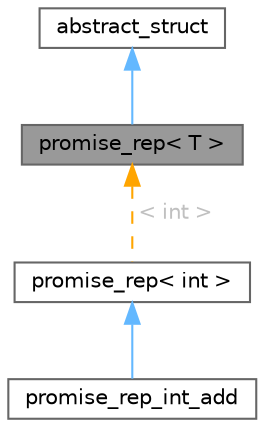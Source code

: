 digraph "promise_rep&lt; T &gt;"
{
 // LATEX_PDF_SIZE
  bgcolor="transparent";
  edge [fontname=Helvetica,fontsize=10,labelfontname=Helvetica,labelfontsize=10];
  node [fontname=Helvetica,fontsize=10,shape=box,height=0.2,width=0.4];
  Node1 [id="Node000001",label="promise_rep\< T \>",height=0.2,width=0.4,color="gray40", fillcolor="grey60", style="filled", fontcolor="black",tooltip=" "];
  Node2 -> Node1 [id="edge1_Node000001_Node000002",dir="back",color="steelblue1",style="solid",tooltip=" "];
  Node2 [id="Node000002",label="abstract_struct",height=0.2,width=0.4,color="gray40", fillcolor="white", style="filled",URL="$structabstract__struct.html",tooltip="Structure representing an abstract object with a reference count."];
  Node1 -> Node3 [id="edge2_Node000001_Node000003",dir="back",color="orange",style="dashed",tooltip=" ",label=" \< int \>",fontcolor="grey" ];
  Node3 [id="Node000003",label="promise_rep\< int \>",height=0.2,width=0.4,color="gray40", fillcolor="white", style="filled",URL="$classpromise__rep.html",tooltip=" "];
  Node3 -> Node4 [id="edge3_Node000003_Node000004",dir="back",color="steelblue1",style="solid",tooltip=" "];
  Node4 [id="Node000004",label="promise_rep_int_add",height=0.2,width=0.4,color="gray40", fillcolor="white", style="filled",URL="$classpromise__rep__int__add.html",tooltip=" "];
}
